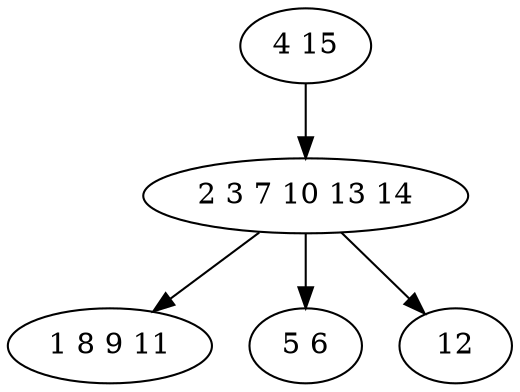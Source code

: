 digraph true_tree {
	"0" -> "1"
	"1" -> "2"
	"1" -> "3"
	"1" -> "4"
	"0" [label="4 15"];
	"1" [label="2 3 7 10 13 14"];
	"2" [label="1 8 9 11"];
	"3" [label="5 6"];
	"4" [label="12"];
}
